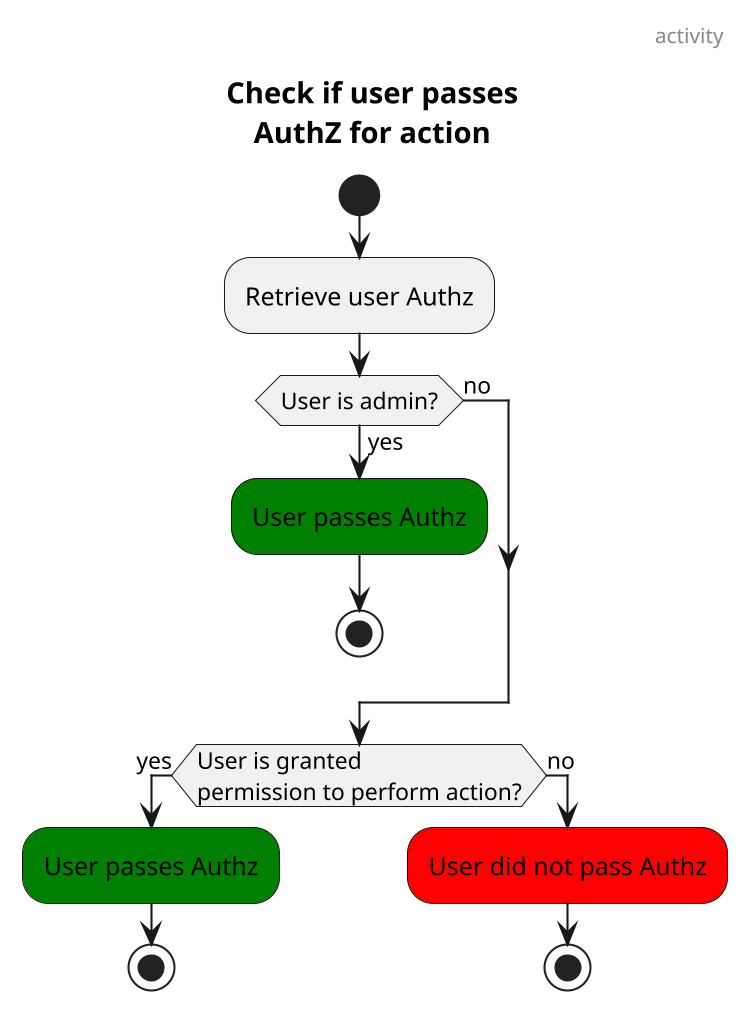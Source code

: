 @startuml authz-activity
skinparam dpi 200
header activity
title Check if user passes\nAuthZ for action

start
:Retrieve user Authz;
if (User is admin?) then (yes)
    #green:User passes Authz;
    stop
else (no)
endif
if (User is granted\npermission to perform action?) then (yes)
    #green:User passes Authz;
    stop
else (no)
    #red:User did not pass Authz;
    stop
endif

@enduml